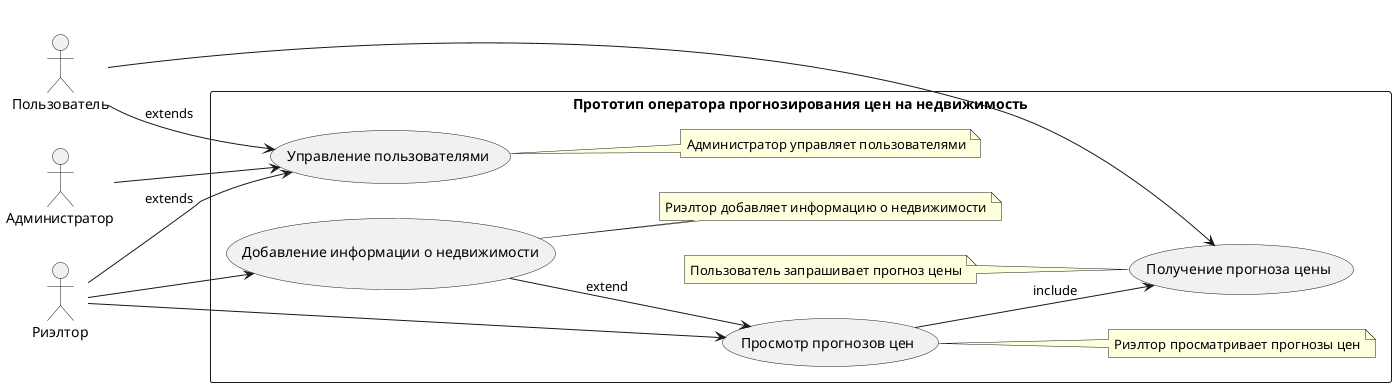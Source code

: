 @startuml
left to right direction
skinparam packageStyle rectangle

actor "Пользователь" as User
actor "Риэлтор" as Realtor
actor "Администратор" as Admin

rectangle "Прототип оператора прогнозирования цен на недвижимость" {
    User --> (Получение прогноза цены)
    Realtor --> (Добавление информации о недвижимости)
    Realtor --> (Просмотр прогнозов цен)
    Admin --> (Управление пользователями)

    (Просмотр прогнозов цен) --> (Получение прогноза цены) : include
    (Добавление информации о недвижимости) --> (Просмотр прогнозов цен) : extend

    User --> (Управление пользователями) : extends
    Realtor --> (Управление пользователями) : extends

    note left of (Получение прогноза цены)
      Пользователь запрашивает прогноз цены
    end note

    note right of (Добавление информации о недвижимости)
      Риэлтор добавляет информацию о недвижимости
    end note

    note right of (Просмотр прогнозов цен)
      Риэлтор просматривает прогнозы цен
    end note

    note right of (Управление пользователями)
      Администратор управляет пользователями
    end note
}
@enduml
